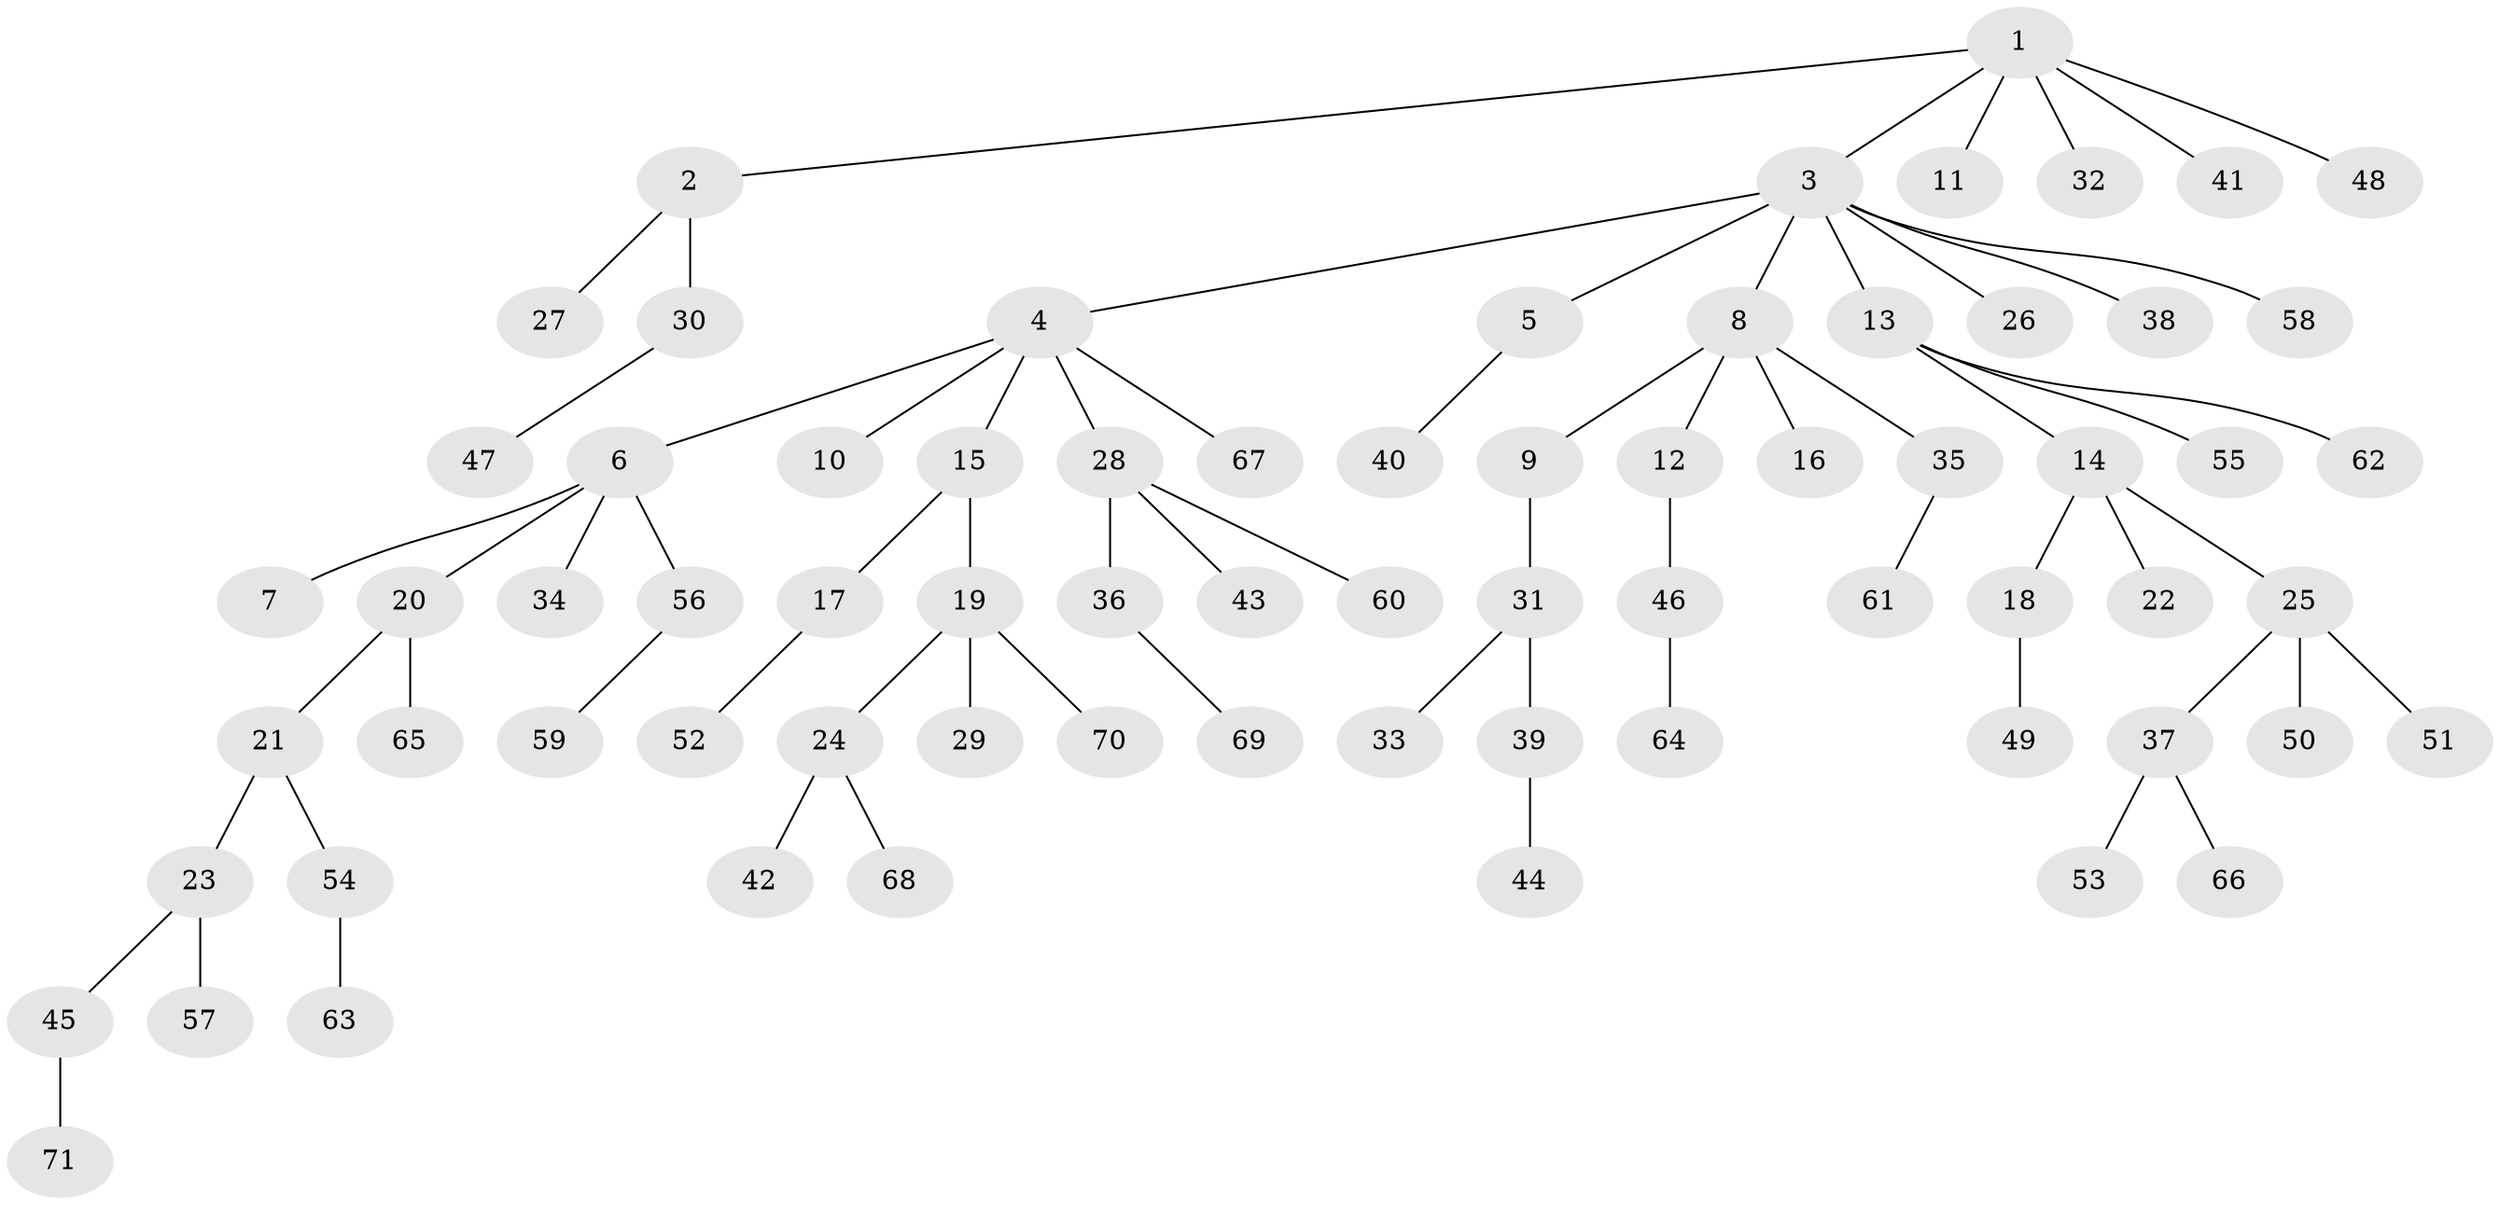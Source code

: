 // Generated by graph-tools (version 1.1) at 2025/53/03/09/25 04:53:50]
// undirected, 71 vertices, 70 edges
graph export_dot {
graph [start="1"]
  node [color=gray90,style=filled];
  1;
  2;
  3;
  4;
  5;
  6;
  7;
  8;
  9;
  10;
  11;
  12;
  13;
  14;
  15;
  16;
  17;
  18;
  19;
  20;
  21;
  22;
  23;
  24;
  25;
  26;
  27;
  28;
  29;
  30;
  31;
  32;
  33;
  34;
  35;
  36;
  37;
  38;
  39;
  40;
  41;
  42;
  43;
  44;
  45;
  46;
  47;
  48;
  49;
  50;
  51;
  52;
  53;
  54;
  55;
  56;
  57;
  58;
  59;
  60;
  61;
  62;
  63;
  64;
  65;
  66;
  67;
  68;
  69;
  70;
  71;
  1 -- 2;
  1 -- 3;
  1 -- 11;
  1 -- 32;
  1 -- 41;
  1 -- 48;
  2 -- 27;
  2 -- 30;
  3 -- 4;
  3 -- 5;
  3 -- 8;
  3 -- 13;
  3 -- 26;
  3 -- 38;
  3 -- 58;
  4 -- 6;
  4 -- 10;
  4 -- 15;
  4 -- 28;
  4 -- 67;
  5 -- 40;
  6 -- 7;
  6 -- 20;
  6 -- 34;
  6 -- 56;
  8 -- 9;
  8 -- 12;
  8 -- 16;
  8 -- 35;
  9 -- 31;
  12 -- 46;
  13 -- 14;
  13 -- 55;
  13 -- 62;
  14 -- 18;
  14 -- 22;
  14 -- 25;
  15 -- 17;
  15 -- 19;
  17 -- 52;
  18 -- 49;
  19 -- 24;
  19 -- 29;
  19 -- 70;
  20 -- 21;
  20 -- 65;
  21 -- 23;
  21 -- 54;
  23 -- 45;
  23 -- 57;
  24 -- 42;
  24 -- 68;
  25 -- 37;
  25 -- 50;
  25 -- 51;
  28 -- 36;
  28 -- 43;
  28 -- 60;
  30 -- 47;
  31 -- 33;
  31 -- 39;
  35 -- 61;
  36 -- 69;
  37 -- 53;
  37 -- 66;
  39 -- 44;
  45 -- 71;
  46 -- 64;
  54 -- 63;
  56 -- 59;
}
